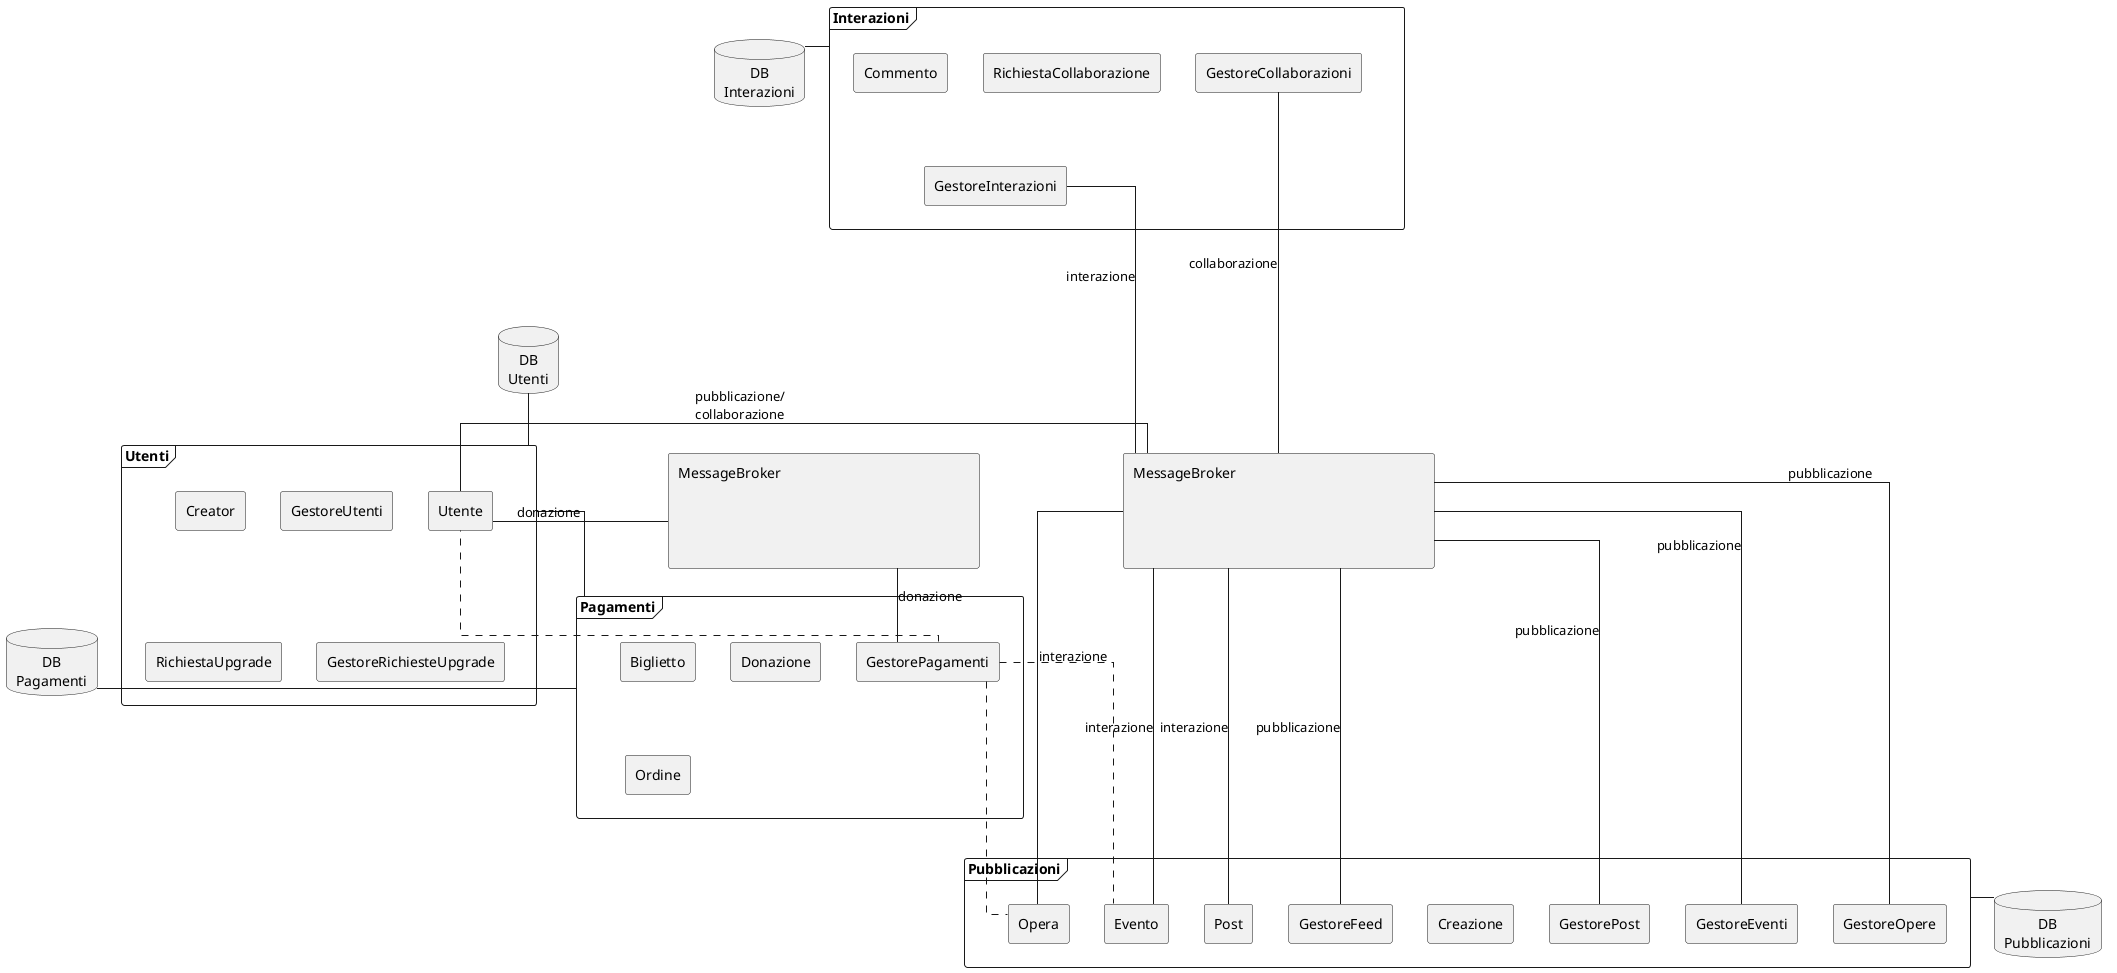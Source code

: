 @startuml
skinparam componentStyle rectangle
skinparam defaultTextAlignment center
skinparam linetype ortho

frame "Utenti" as fut {
  [Utente]
  [Creator]
  [GestoreUtenti]
  [RichiestaUpgrade]
  [GestoreRichiesteUpgrade]
}

frame "Pubblicazioni" as fpu {
  [Opera]
  [Post]
  [Evento]
  [Creazione]
  [GestorePost]
  [GestoreEventi]
  [GestoreOpere]
  [GestoreFeed]
}

frame "Interazioni" as fin {
  [Commento]
  [GestoreInterazioni]
  [RichiestaCollaborazione]
  [GestoreCollaborazioni]
}

[GestoreInterazioni] -[hidden]up- [Commento]

frame "Pagamenti" as fpa {
  [Biglietto]
  [Donazione]
  [Ordine]
  [GestorePagamenti]
}

database "DB\nUtenti" as dbut
database "DB\nPubblicazioni" as dbpu
database "DB\nInterazioni" as dbin
database "DB\nPagamenti" as dbpa

rectangle "MessageBroker\t\t\t\t\t\t\t\n\n\n\n" as mb1
rectangle "MessageBroker\t\t\t\t\t\t\t\n\n\n\n" as mb2

fin -[hidden]down- mb1
mb1 -[hidden]left- fut

fut -down- fpa

fut -up- dbut
fpu -right- dbpu
fin -left- dbin
fpa -left- dbpa

mb1 ---up- [GestoreInterazioni] : interazione
mb1 ---down- [Opera] : interazione
mb1 ---down- [Post] : interazione
mb1 ---down- [Evento] : interazione
mb1 ---down- [GestoreFeed] : pubblicazione
mb1 -right- [Utente] : pubblicazione/\ncollaborazione

mb2 -right- [GestorePagamenti] : donazione
mb2 -right- [Utente] : donazione

[GestorePagamenti] .. [Utente]
[GestorePagamenti] .. [Opera]
[GestorePagamenti] .. [Evento]

[GestoreCollaborazioni] -- mb1 : collaborazione

[GestoreOpere] -- mb1 : pubblicazione
[GestoreEventi] -- mb1 : pubblicazione
[GestorePost] -- mb1 : pubblicazione
@enduml